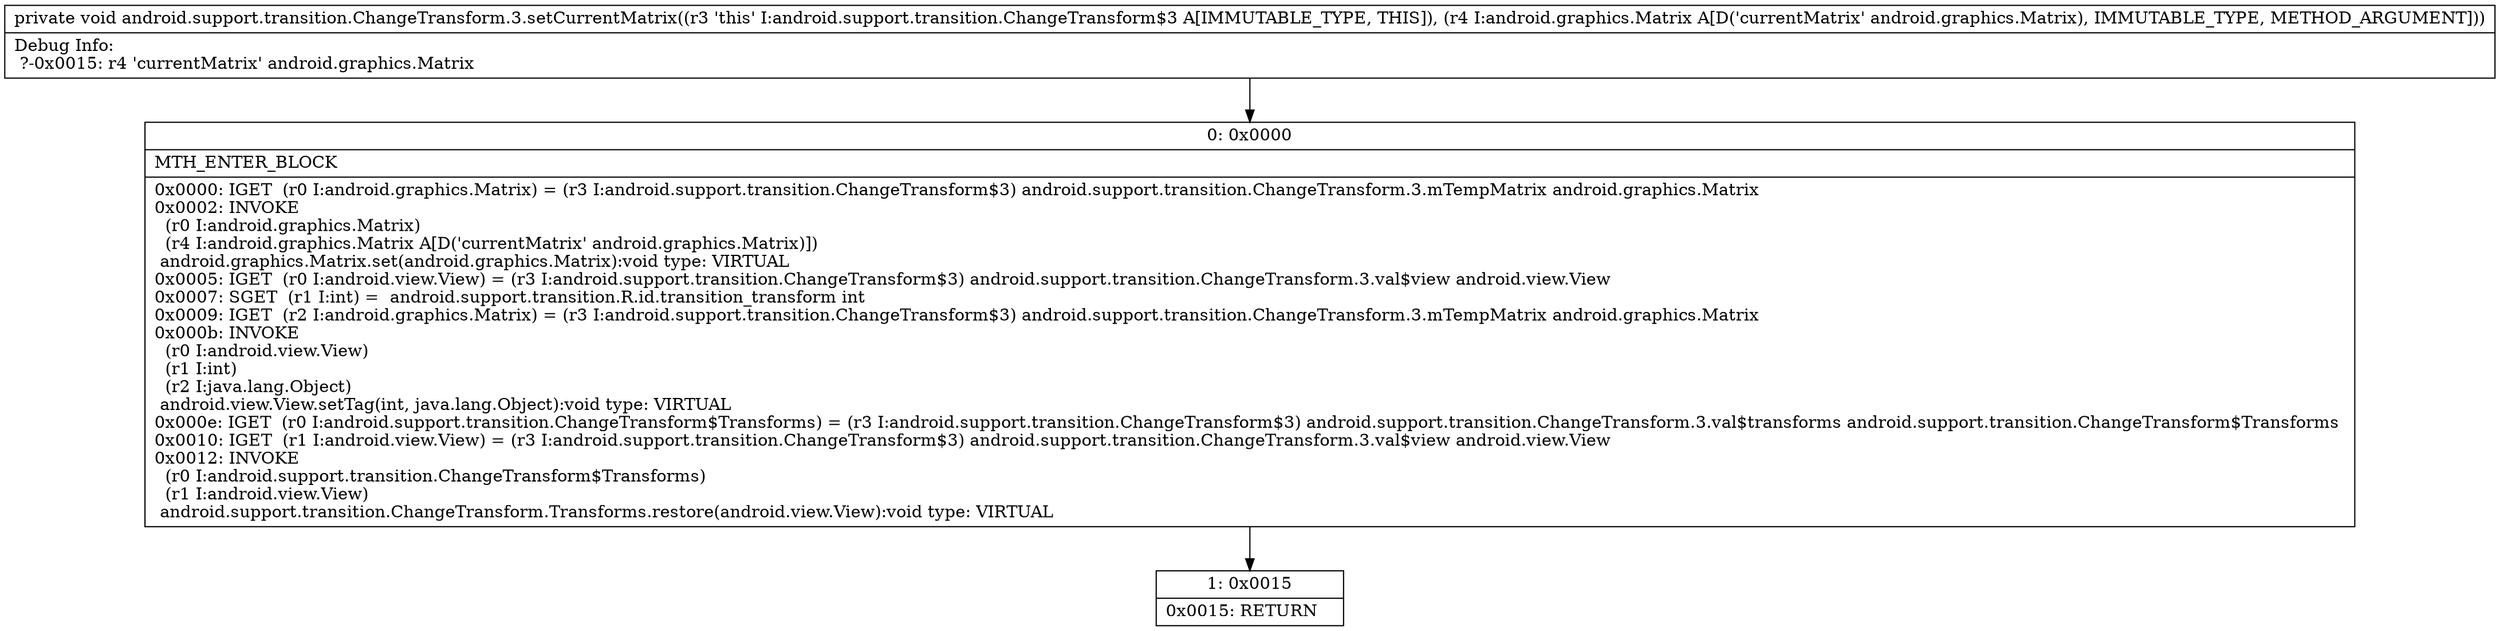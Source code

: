 digraph "CFG forandroid.support.transition.ChangeTransform.3.setCurrentMatrix(Landroid\/graphics\/Matrix;)V" {
Node_0 [shape=record,label="{0\:\ 0x0000|MTH_ENTER_BLOCK\l|0x0000: IGET  (r0 I:android.graphics.Matrix) = (r3 I:android.support.transition.ChangeTransform$3) android.support.transition.ChangeTransform.3.mTempMatrix android.graphics.Matrix \l0x0002: INVOKE  \l  (r0 I:android.graphics.Matrix)\l  (r4 I:android.graphics.Matrix A[D('currentMatrix' android.graphics.Matrix)])\l android.graphics.Matrix.set(android.graphics.Matrix):void type: VIRTUAL \l0x0005: IGET  (r0 I:android.view.View) = (r3 I:android.support.transition.ChangeTransform$3) android.support.transition.ChangeTransform.3.val$view android.view.View \l0x0007: SGET  (r1 I:int) =  android.support.transition.R.id.transition_transform int \l0x0009: IGET  (r2 I:android.graphics.Matrix) = (r3 I:android.support.transition.ChangeTransform$3) android.support.transition.ChangeTransform.3.mTempMatrix android.graphics.Matrix \l0x000b: INVOKE  \l  (r0 I:android.view.View)\l  (r1 I:int)\l  (r2 I:java.lang.Object)\l android.view.View.setTag(int, java.lang.Object):void type: VIRTUAL \l0x000e: IGET  (r0 I:android.support.transition.ChangeTransform$Transforms) = (r3 I:android.support.transition.ChangeTransform$3) android.support.transition.ChangeTransform.3.val$transforms android.support.transition.ChangeTransform$Transforms \l0x0010: IGET  (r1 I:android.view.View) = (r3 I:android.support.transition.ChangeTransform$3) android.support.transition.ChangeTransform.3.val$view android.view.View \l0x0012: INVOKE  \l  (r0 I:android.support.transition.ChangeTransform$Transforms)\l  (r1 I:android.view.View)\l android.support.transition.ChangeTransform.Transforms.restore(android.view.View):void type: VIRTUAL \l}"];
Node_1 [shape=record,label="{1\:\ 0x0015|0x0015: RETURN   \l}"];
MethodNode[shape=record,label="{private void android.support.transition.ChangeTransform.3.setCurrentMatrix((r3 'this' I:android.support.transition.ChangeTransform$3 A[IMMUTABLE_TYPE, THIS]), (r4 I:android.graphics.Matrix A[D('currentMatrix' android.graphics.Matrix), IMMUTABLE_TYPE, METHOD_ARGUMENT]))  | Debug Info:\l  ?\-0x0015: r4 'currentMatrix' android.graphics.Matrix\l}"];
MethodNode -> Node_0;
Node_0 -> Node_1;
}

